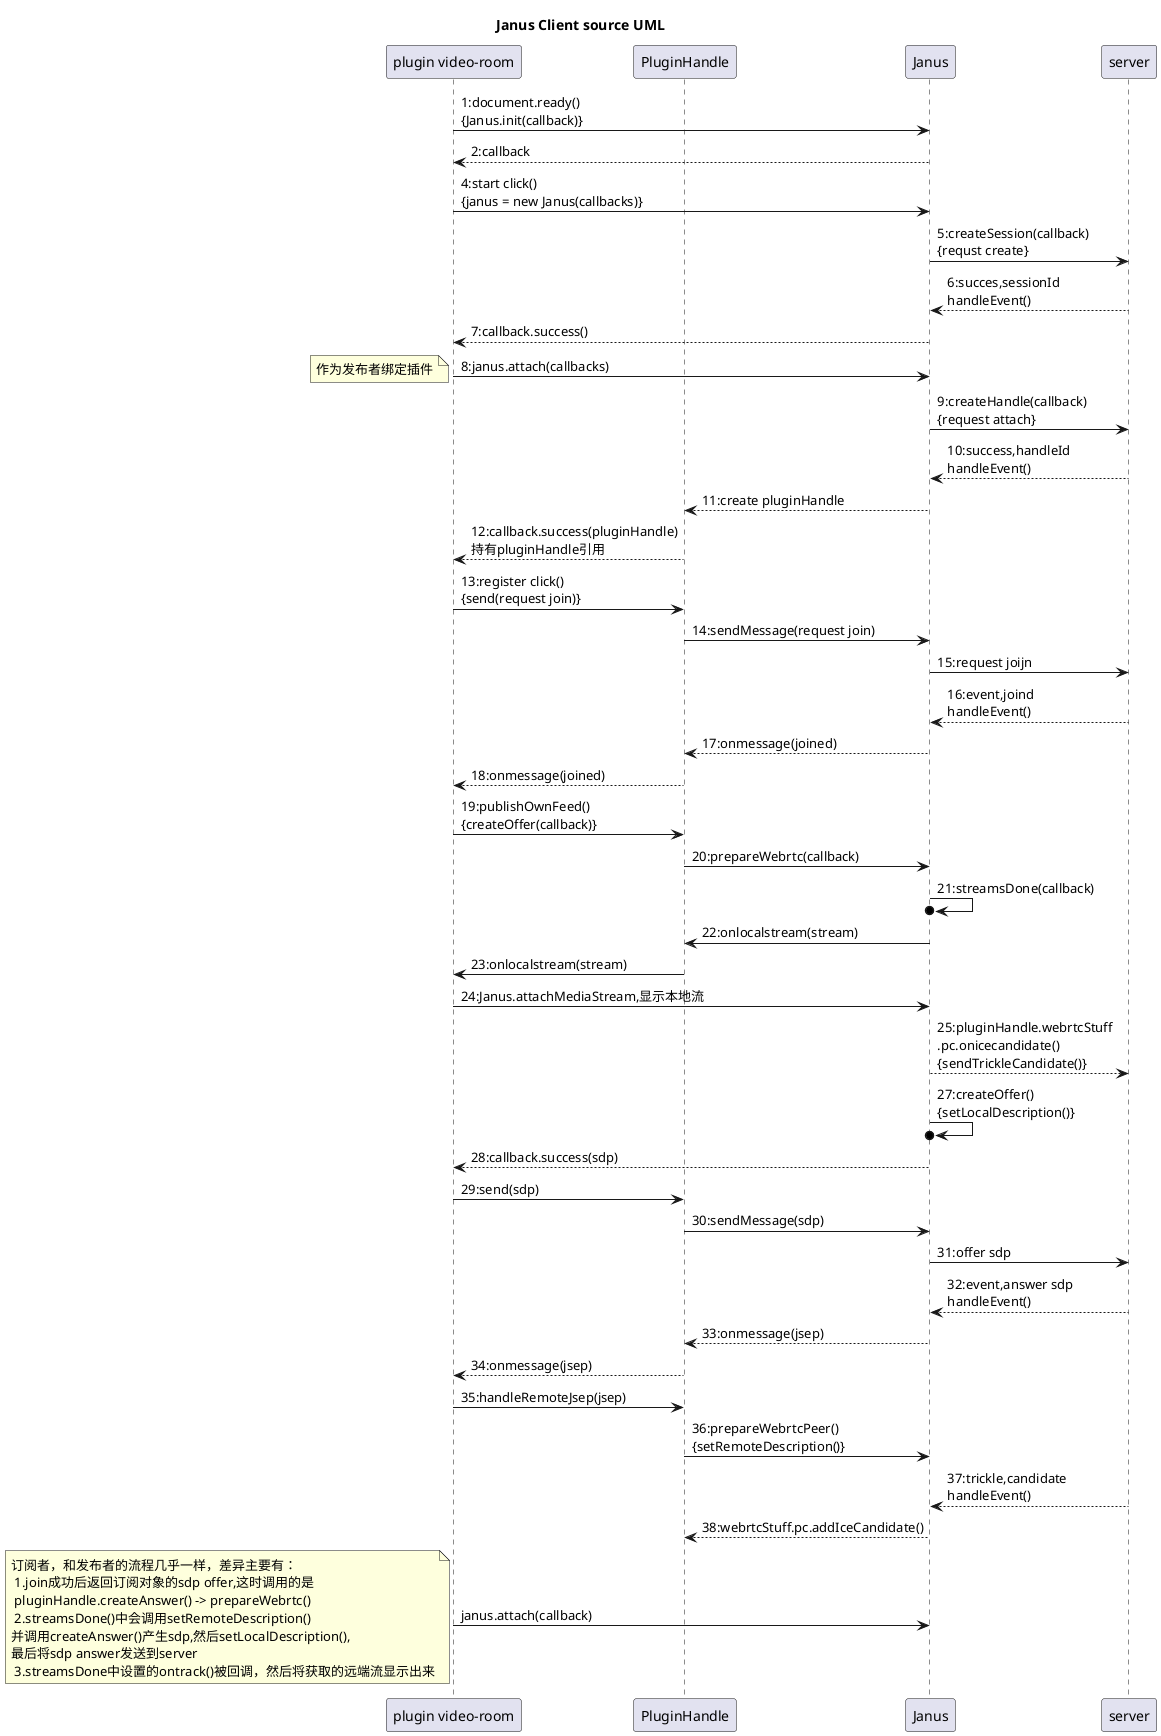 @startuml

title Janus Client source UML
participant "plugin video-room" as pvr order 1
participant PluginHandle as ph order 2
participant "Janus" as js order 3
participant "server" as sv order 4

'定义n为换行
!$n = "\r\n"
'定义tab为九个空格
!$tab = "         "
'定义ntb为换行+九个空格，用于格式化json
!$ntb = "\n         "
'定义nttb为换行+18个空格，用于格式化json
!$nttb = "\n                  "
'定义ntttb为换行+27个空格，用于格式化json
!$ntttb = "\n                           "
'定义nttttb为换行+36个空格，用于格式化json
!$nttttb = "\n                                    "

pvr -> js : 1:document.ready()\n{Janus.init(callback)}
js --> pvr : 2:callback
pvr -> js : 4:start click()\n{janus = new Janus(callbacks)}
js -> sv : 5:createSession(callback)\n{requst create}
sv --> js : 6:succes,sessionId\nhandleEvent()
js --> pvr : 7:callback.success()
pvr -> js : 8:janus.attach(callbacks)
note left : 作为发布者绑定插件
js -> sv : 9:createHandle(callback)\n{request attach}
sv --> js : 10:success,handleId\nhandleEvent()
js --> ph : 11:create pluginHandle
ph --> pvr : 12:callback.success(pluginHandle)\n持有pluginHandle引用
pvr -> ph : 13:register click()\n{send(request join)}
ph -> js : 14:sendMessage(request join)
js -> sv : 15:request joijn
sv --> js : 16:event,joind\nhandleEvent()
js --> ph : 17:onmessage(joined)
ph --> pvr : 18:onmessage(joined)
pvr -> ph : 19:publishOwnFeed()\n{createOffer(callback)}
ph -> js : 20:prepareWebrtc(callback)
js ->o js : 21:streamsDone(callback)
js -> ph : 22:onlocalstream(stream)
ph -> pvr : 23:onlocalstream(stream)
pvr -> js : 24:Janus.attachMediaStream,显示本地流
js --> sv : 25:pluginHandle.webrtcStuff\n.pc.onicecandidate()\n{sendTrickleCandidate()}
js ->o js : 27:createOffer()\n{setLocalDescription()}
js --> pvr : 28:callback.success(sdp)
pvr -> ph : 29:send(sdp)
ph -> js : 30:sendMessage(sdp)
js -> sv : 31:offer sdp
sv --> js : 32:event,answer sdp\nhandleEvent()
js --> ph : 33:onmessage(jsep)
ph --> pvr : 34:onmessage(jsep)
pvr -> ph : 35:handleRemoteJsep(jsep)
ph -> js : 36:prepareWebrtcPeer()\n{setRemoteDescription()}
sv --> js : 37:trickle,candidate\nhandleEvent()
js --> ph : 38:webrtcStuff.pc.addIceCandidate()

pvr -> js : janus.attach(callback)
note left : 订阅者，和发布者的流程几乎一样，差异主要有：\n 1.join成功后返回订阅对象的sdp offer,这时调用的是\n pluginHandle.createAnswer() -> prepareWebrtc()\n 2.streamsDone()中会调用setRemoteDescription()\n并调用createAnswer()产生sdp,然后setLocalDescription(),\n最后将sdp answer发送到server\n 3.streamsDone中设置的ontrack()被回调，然后将获取的远端流显示出来

@enduml